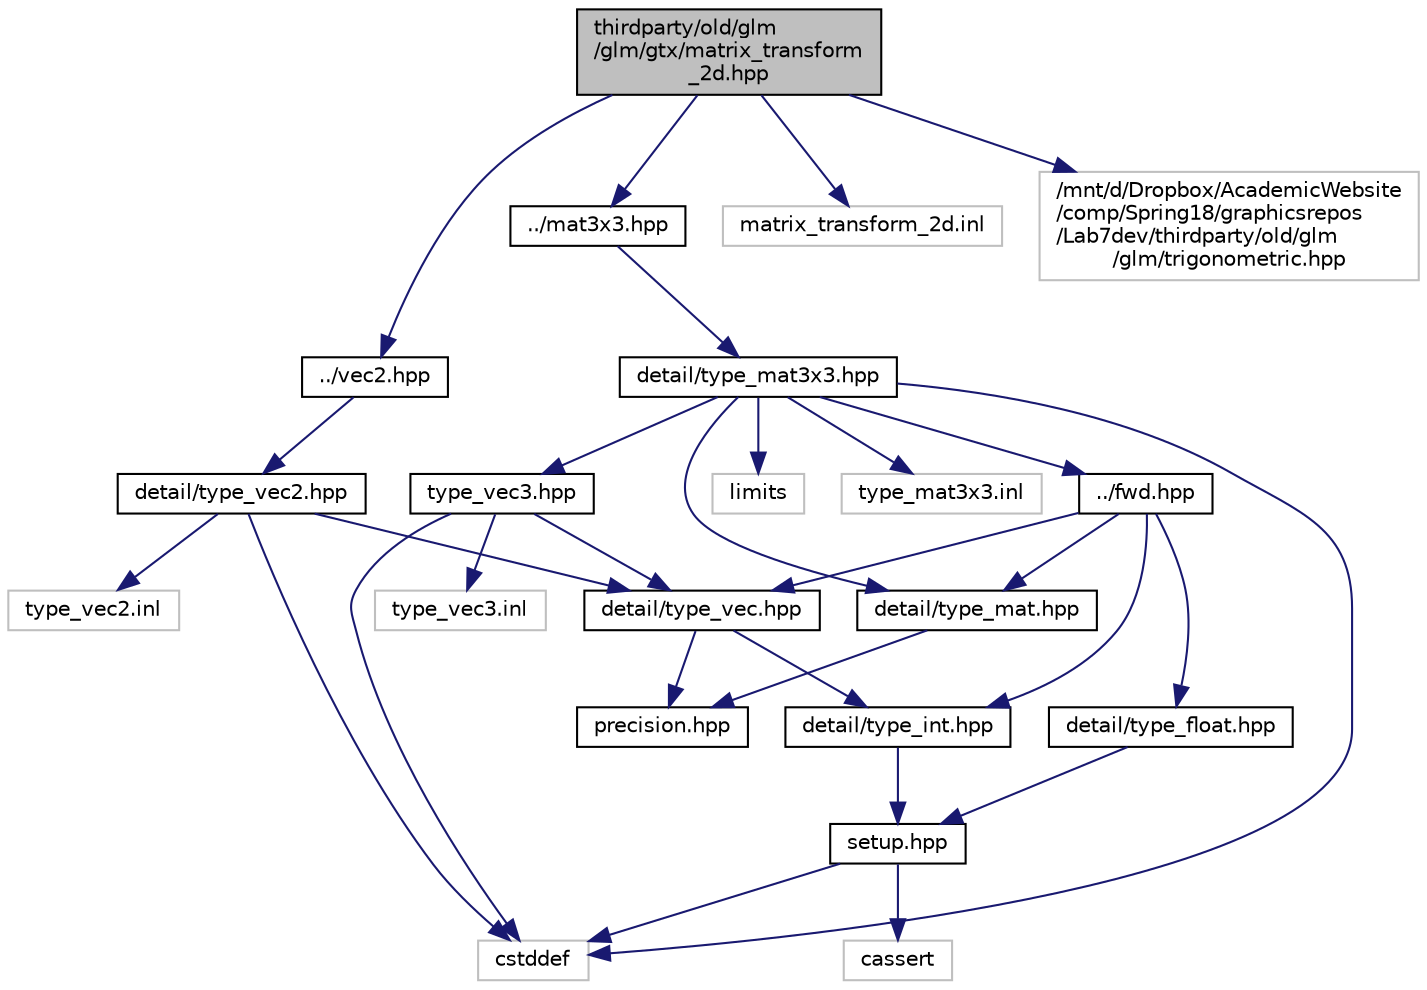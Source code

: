 digraph "thirdparty/old/glm/glm/gtx/matrix_transform_2d.hpp"
{
  edge [fontname="Helvetica",fontsize="10",labelfontname="Helvetica",labelfontsize="10"];
  node [fontname="Helvetica",fontsize="10",shape=record];
  Node1 [label="thirdparty/old/glm\l/glm/gtx/matrix_transform\l_2d.hpp",height=0.2,width=0.4,color="black", fillcolor="grey75", style="filled", fontcolor="black"];
  Node1 -> Node2 [color="midnightblue",fontsize="10",style="solid",fontname="Helvetica"];
  Node2 [label="../mat3x3.hpp",height=0.2,width=0.4,color="black", fillcolor="white", style="filled",URL="$old_2glm_2glm_2mat3x3_8hpp.html"];
  Node2 -> Node3 [color="midnightblue",fontsize="10",style="solid",fontname="Helvetica"];
  Node3 [label="detail/type_mat3x3.hpp",height=0.2,width=0.4,color="black", fillcolor="white", style="filled",URL="$old_2glm_2glm_2detail_2type__mat3x3_8hpp.html"];
  Node3 -> Node4 [color="midnightblue",fontsize="10",style="solid",fontname="Helvetica"];
  Node4 [label="../fwd.hpp",height=0.2,width=0.4,color="black", fillcolor="white", style="filled",URL="$old_2glm_2glm_2fwd_8hpp.html"];
  Node4 -> Node5 [color="midnightblue",fontsize="10",style="solid",fontname="Helvetica"];
  Node5 [label="detail/type_int.hpp",height=0.2,width=0.4,color="black", fillcolor="white", style="filled",URL="$old_2glm_2glm_2detail_2type__int_8hpp.html"];
  Node5 -> Node6 [color="midnightblue",fontsize="10",style="solid",fontname="Helvetica"];
  Node6 [label="setup.hpp",height=0.2,width=0.4,color="black", fillcolor="white", style="filled",URL="$old_2glm_2glm_2detail_2setup_8hpp.html"];
  Node6 -> Node7 [color="midnightblue",fontsize="10",style="solid",fontname="Helvetica"];
  Node7 [label="cassert",height=0.2,width=0.4,color="grey75", fillcolor="white", style="filled"];
  Node6 -> Node8 [color="midnightblue",fontsize="10",style="solid",fontname="Helvetica"];
  Node8 [label="cstddef",height=0.2,width=0.4,color="grey75", fillcolor="white", style="filled"];
  Node4 -> Node9 [color="midnightblue",fontsize="10",style="solid",fontname="Helvetica"];
  Node9 [label="detail/type_float.hpp",height=0.2,width=0.4,color="black", fillcolor="white", style="filled",URL="$old_2glm_2glm_2detail_2type__float_8hpp.html"];
  Node9 -> Node6 [color="midnightblue",fontsize="10",style="solid",fontname="Helvetica"];
  Node4 -> Node10 [color="midnightblue",fontsize="10",style="solid",fontname="Helvetica"];
  Node10 [label="detail/type_vec.hpp",height=0.2,width=0.4,color="black", fillcolor="white", style="filled",URL="$old_2glm_2glm_2detail_2type__vec_8hpp.html"];
  Node10 -> Node11 [color="midnightblue",fontsize="10",style="solid",fontname="Helvetica"];
  Node11 [label="precision.hpp",height=0.2,width=0.4,color="black", fillcolor="white", style="filled",URL="$old_2glm_2glm_2detail_2precision_8hpp.html"];
  Node10 -> Node5 [color="midnightblue",fontsize="10",style="solid",fontname="Helvetica"];
  Node4 -> Node12 [color="midnightblue",fontsize="10",style="solid",fontname="Helvetica"];
  Node12 [label="detail/type_mat.hpp",height=0.2,width=0.4,color="black", fillcolor="white", style="filled",URL="$old_2glm_2glm_2detail_2type__mat_8hpp.html"];
  Node12 -> Node11 [color="midnightblue",fontsize="10",style="solid",fontname="Helvetica"];
  Node3 -> Node13 [color="midnightblue",fontsize="10",style="solid",fontname="Helvetica"];
  Node13 [label="type_vec3.hpp",height=0.2,width=0.4,color="black", fillcolor="white", style="filled",URL="$old_2glm_2glm_2detail_2type__vec3_8hpp.html"];
  Node13 -> Node10 [color="midnightblue",fontsize="10",style="solid",fontname="Helvetica"];
  Node13 -> Node8 [color="midnightblue",fontsize="10",style="solid",fontname="Helvetica"];
  Node13 -> Node14 [color="midnightblue",fontsize="10",style="solid",fontname="Helvetica"];
  Node14 [label="type_vec3.inl",height=0.2,width=0.4,color="grey75", fillcolor="white", style="filled"];
  Node3 -> Node12 [color="midnightblue",fontsize="10",style="solid",fontname="Helvetica"];
  Node3 -> Node15 [color="midnightblue",fontsize="10",style="solid",fontname="Helvetica"];
  Node15 [label="limits",height=0.2,width=0.4,color="grey75", fillcolor="white", style="filled"];
  Node3 -> Node8 [color="midnightblue",fontsize="10",style="solid",fontname="Helvetica"];
  Node3 -> Node16 [color="midnightblue",fontsize="10",style="solid",fontname="Helvetica"];
  Node16 [label="type_mat3x3.inl",height=0.2,width=0.4,color="grey75", fillcolor="white", style="filled"];
  Node1 -> Node17 [color="midnightblue",fontsize="10",style="solid",fontname="Helvetica"];
  Node17 [label="../vec2.hpp",height=0.2,width=0.4,color="black", fillcolor="white", style="filled",URL="$old_2glm_2glm_2vec2_8hpp.html"];
  Node17 -> Node18 [color="midnightblue",fontsize="10",style="solid",fontname="Helvetica"];
  Node18 [label="detail/type_vec2.hpp",height=0.2,width=0.4,color="black", fillcolor="white", style="filled",URL="$old_2glm_2glm_2detail_2type__vec2_8hpp.html"];
  Node18 -> Node10 [color="midnightblue",fontsize="10",style="solid",fontname="Helvetica"];
  Node18 -> Node8 [color="midnightblue",fontsize="10",style="solid",fontname="Helvetica"];
  Node18 -> Node19 [color="midnightblue",fontsize="10",style="solid",fontname="Helvetica"];
  Node19 [label="type_vec2.inl",height=0.2,width=0.4,color="grey75", fillcolor="white", style="filled"];
  Node1 -> Node20 [color="midnightblue",fontsize="10",style="solid",fontname="Helvetica"];
  Node20 [label="matrix_transform_2d.inl",height=0.2,width=0.4,color="grey75", fillcolor="white", style="filled"];
  Node1 -> Node21 [color="midnightblue",fontsize="10",style="solid",fontname="Helvetica"];
  Node21 [label="/mnt/d/Dropbox/AcademicWebsite\l/comp/Spring18/graphicsrepos\l/Lab7dev/thirdparty/old/glm\l/glm/trigonometric.hpp",height=0.2,width=0.4,color="grey75", fillcolor="white", style="filled"];
}
